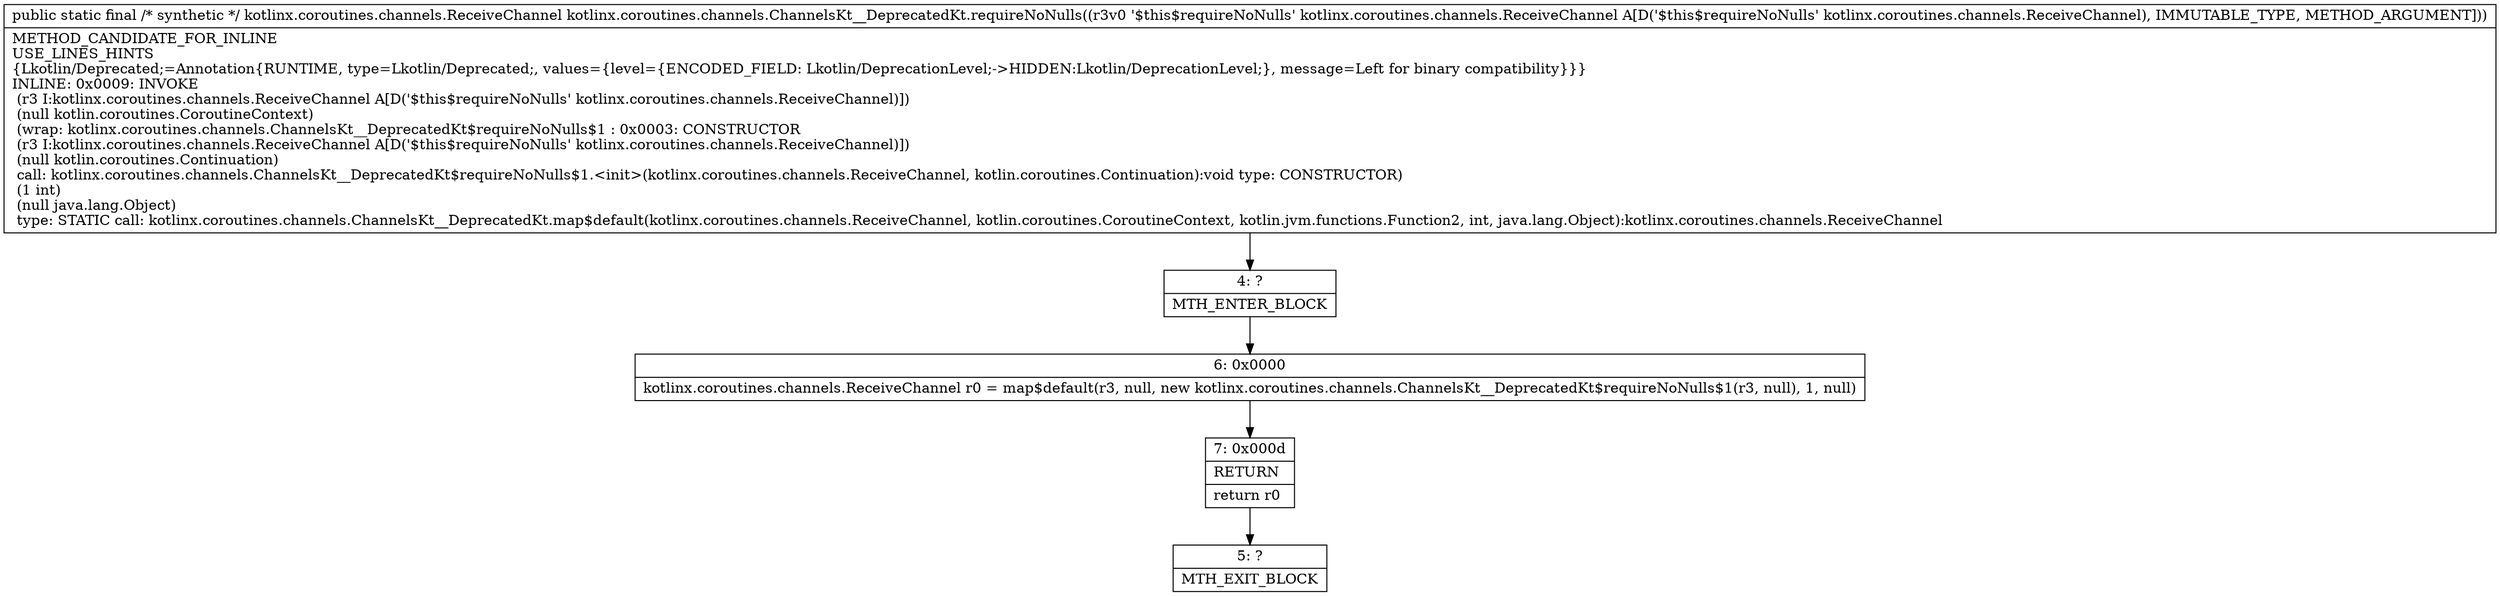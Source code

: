 digraph "CFG forkotlinx.coroutines.channels.ChannelsKt__DeprecatedKt.requireNoNulls(Lkotlinx\/coroutines\/channels\/ReceiveChannel;)Lkotlinx\/coroutines\/channels\/ReceiveChannel;" {
Node_4 [shape=record,label="{4\:\ ?|MTH_ENTER_BLOCK\l}"];
Node_6 [shape=record,label="{6\:\ 0x0000|kotlinx.coroutines.channels.ReceiveChannel r0 = map$default(r3, null, new kotlinx.coroutines.channels.ChannelsKt__DeprecatedKt$requireNoNulls$1(r3, null), 1, null)\l}"];
Node_7 [shape=record,label="{7\:\ 0x000d|RETURN\l|return r0\l}"];
Node_5 [shape=record,label="{5\:\ ?|MTH_EXIT_BLOCK\l}"];
MethodNode[shape=record,label="{public static final \/* synthetic *\/ kotlinx.coroutines.channels.ReceiveChannel kotlinx.coroutines.channels.ChannelsKt__DeprecatedKt.requireNoNulls((r3v0 '$this$requireNoNulls' kotlinx.coroutines.channels.ReceiveChannel A[D('$this$requireNoNulls' kotlinx.coroutines.channels.ReceiveChannel), IMMUTABLE_TYPE, METHOD_ARGUMENT]))  | METHOD_CANDIDATE_FOR_INLINE\lUSE_LINES_HINTS\l\{Lkotlin\/Deprecated;=Annotation\{RUNTIME, type=Lkotlin\/Deprecated;, values=\{level=\{ENCODED_FIELD: Lkotlin\/DeprecationLevel;\-\>HIDDEN:Lkotlin\/DeprecationLevel;\}, message=Left for binary compatibility\}\}\}\lINLINE: 0x0009: INVOKE  \l  (r3 I:kotlinx.coroutines.channels.ReceiveChannel A[D('$this$requireNoNulls' kotlinx.coroutines.channels.ReceiveChannel)])\l  (null kotlin.coroutines.CoroutineContext)\l  (wrap: kotlinx.coroutines.channels.ChannelsKt__DeprecatedKt$requireNoNulls$1 : 0x0003: CONSTRUCTOR  \l  (r3 I:kotlinx.coroutines.channels.ReceiveChannel A[D('$this$requireNoNulls' kotlinx.coroutines.channels.ReceiveChannel)])\l  (null kotlin.coroutines.Continuation)\l call: kotlinx.coroutines.channels.ChannelsKt__DeprecatedKt$requireNoNulls$1.\<init\>(kotlinx.coroutines.channels.ReceiveChannel, kotlin.coroutines.Continuation):void type: CONSTRUCTOR)\l  (1 int)\l  (null java.lang.Object)\l type: STATIC call: kotlinx.coroutines.channels.ChannelsKt__DeprecatedKt.map$default(kotlinx.coroutines.channels.ReceiveChannel, kotlin.coroutines.CoroutineContext, kotlin.jvm.functions.Function2, int, java.lang.Object):kotlinx.coroutines.channels.ReceiveChannel\l}"];
MethodNode -> Node_4;Node_4 -> Node_6;
Node_6 -> Node_7;
Node_7 -> Node_5;
}

